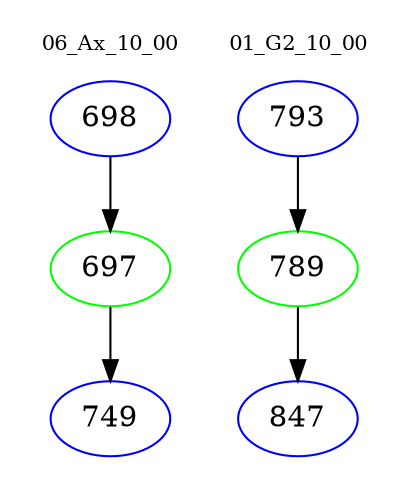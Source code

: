 digraph{
subgraph cluster_0 {
color = white
label = "06_Ax_10_00";
fontsize=10;
T0_698 [label="698", color="blue"]
T0_698 -> T0_697 [color="black"]
T0_697 [label="697", color="green"]
T0_697 -> T0_749 [color="black"]
T0_749 [label="749", color="blue"]
}
subgraph cluster_1 {
color = white
label = "01_G2_10_00";
fontsize=10;
T1_793 [label="793", color="blue"]
T1_793 -> T1_789 [color="black"]
T1_789 [label="789", color="green"]
T1_789 -> T1_847 [color="black"]
T1_847 [label="847", color="blue"]
}
}

